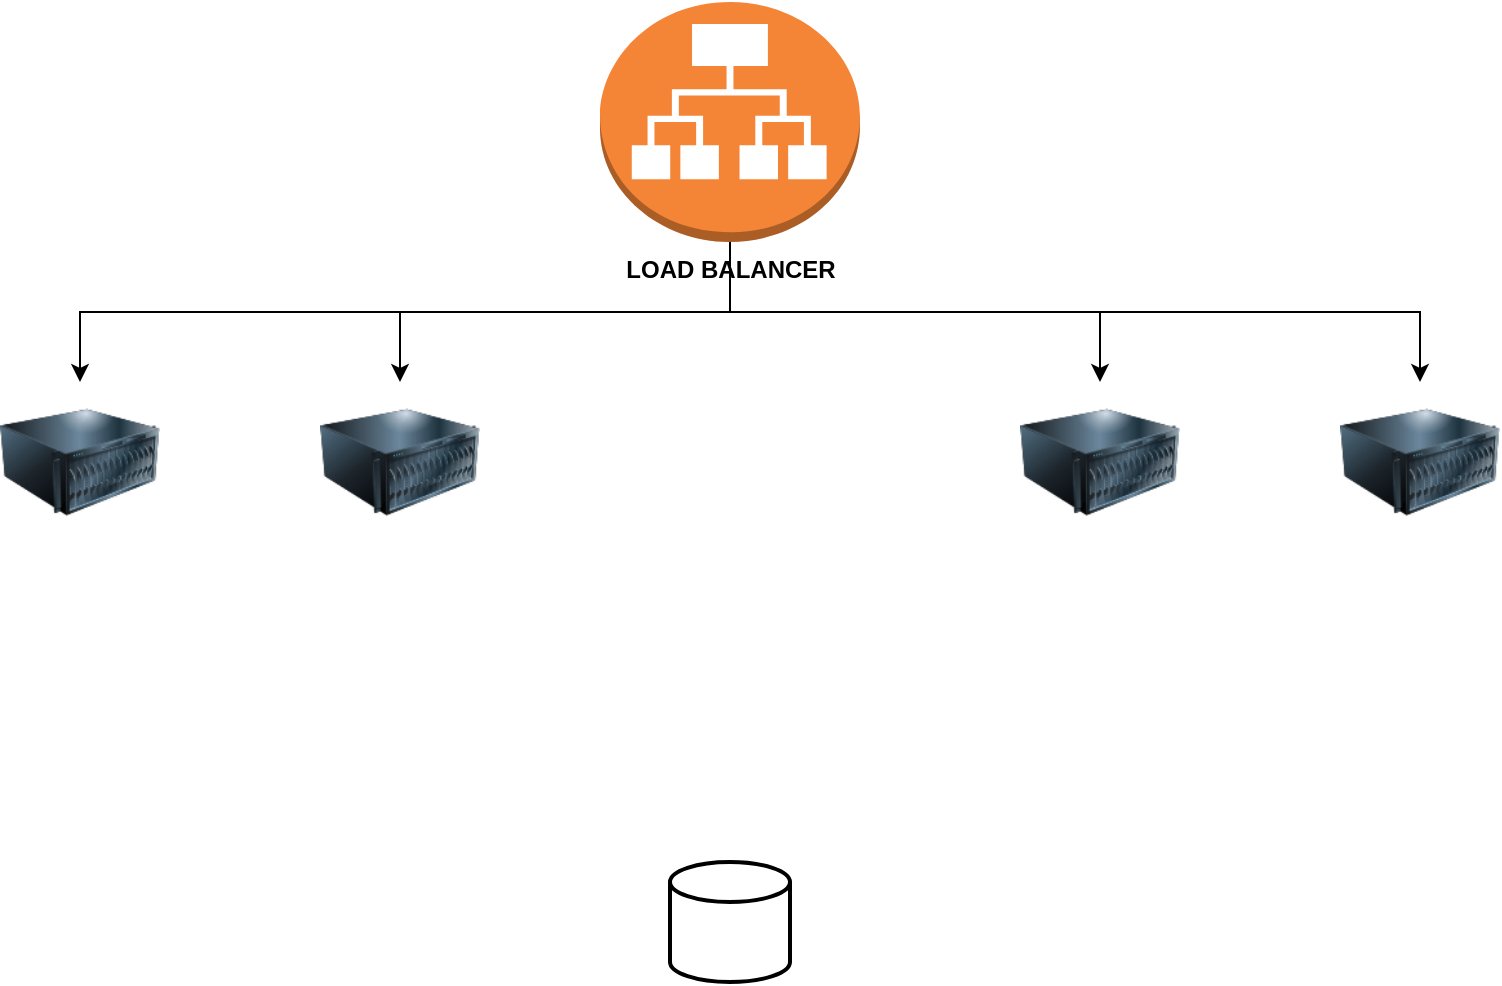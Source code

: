 <mxfile version="22.1.0" type="github">
  <diagram name="Page-1" id="brGaT54tGY1qvHef1-Nk">
    <mxGraphModel dx="1386" dy="793" grid="1" gridSize="10" guides="1" tooltips="1" connect="1" arrows="1" fold="1" page="1" pageScale="1" pageWidth="850" pageHeight="1100" math="0" shadow="0">
      <root>
        <mxCell id="0" />
        <mxCell id="1" parent="0" />
        <mxCell id="stU05CKev7n2WLKIz2gp-14" style="edgeStyle=orthogonalEdgeStyle;rounded=0;orthogonalLoop=1;jettySize=auto;html=1;exitX=0.5;exitY=1;exitDx=0;exitDy=0;exitPerimeter=0;entryX=0.5;entryY=0;entryDx=0;entryDy=0;" edge="1" parent="1" source="stU05CKev7n2WLKIz2gp-1" target="stU05CKev7n2WLKIz2gp-6">
          <mxGeometry relative="1" as="geometry" />
        </mxCell>
        <mxCell id="stU05CKev7n2WLKIz2gp-15" style="edgeStyle=orthogonalEdgeStyle;rounded=0;orthogonalLoop=1;jettySize=auto;html=1;exitX=0.5;exitY=1;exitDx=0;exitDy=0;exitPerimeter=0;" edge="1" parent="1" source="stU05CKev7n2WLKIz2gp-1" target="stU05CKev7n2WLKIz2gp-7">
          <mxGeometry relative="1" as="geometry" />
        </mxCell>
        <mxCell id="stU05CKev7n2WLKIz2gp-16" style="edgeStyle=orthogonalEdgeStyle;rounded=0;orthogonalLoop=1;jettySize=auto;html=1;exitX=0.5;exitY=1;exitDx=0;exitDy=0;exitPerimeter=0;entryX=0.5;entryY=0;entryDx=0;entryDy=0;" edge="1" parent="1" source="stU05CKev7n2WLKIz2gp-1" target="stU05CKev7n2WLKIz2gp-8">
          <mxGeometry relative="1" as="geometry" />
        </mxCell>
        <mxCell id="stU05CKev7n2WLKIz2gp-17" style="edgeStyle=orthogonalEdgeStyle;rounded=0;orthogonalLoop=1;jettySize=auto;html=1;exitX=0.5;exitY=1;exitDx=0;exitDy=0;exitPerimeter=0;entryX=0.5;entryY=0;entryDx=0;entryDy=0;" edge="1" parent="1" source="stU05CKev7n2WLKIz2gp-1" target="stU05CKev7n2WLKIz2gp-5">
          <mxGeometry relative="1" as="geometry" />
        </mxCell>
        <mxCell id="stU05CKev7n2WLKIz2gp-1" value="&lt;b&gt;LOAD BALANCER&lt;/b&gt;" style="outlineConnect=0;dashed=0;verticalLabelPosition=bottom;verticalAlign=top;align=center;html=1;shape=mxgraph.aws3.application_load_balancer;fillColor=#F58536;gradientColor=none;" vertex="1" parent="1">
          <mxGeometry x="330" y="20" width="130" height="120" as="geometry" />
        </mxCell>
        <mxCell id="stU05CKev7n2WLKIz2gp-4" value="" style="strokeWidth=2;html=1;shape=mxgraph.flowchart.database;whiteSpace=wrap;" vertex="1" parent="1">
          <mxGeometry x="365" y="450" width="60" height="60" as="geometry" />
        </mxCell>
        <mxCell id="stU05CKev7n2WLKIz2gp-5" value="" style="image;html=1;image=img/lib/clip_art/computers/Server_128x128.png" vertex="1" parent="1">
          <mxGeometry x="30" y="210" width="80" height="80" as="geometry" />
        </mxCell>
        <mxCell id="stU05CKev7n2WLKIz2gp-6" value="" style="image;html=1;image=img/lib/clip_art/computers/Server_128x128.png" vertex="1" parent="1">
          <mxGeometry x="190" y="210" width="80" height="80" as="geometry" />
        </mxCell>
        <mxCell id="stU05CKev7n2WLKIz2gp-7" value="" style="image;html=1;image=img/lib/clip_art/computers/Server_128x128.png" vertex="1" parent="1">
          <mxGeometry x="540" y="210" width="80" height="80" as="geometry" />
        </mxCell>
        <mxCell id="stU05CKev7n2WLKIz2gp-8" value="" style="image;html=1;image=img/lib/clip_art/computers/Server_128x128.png" vertex="1" parent="1">
          <mxGeometry x="700" y="210" width="80" height="80" as="geometry" />
        </mxCell>
      </root>
    </mxGraphModel>
  </diagram>
</mxfile>
